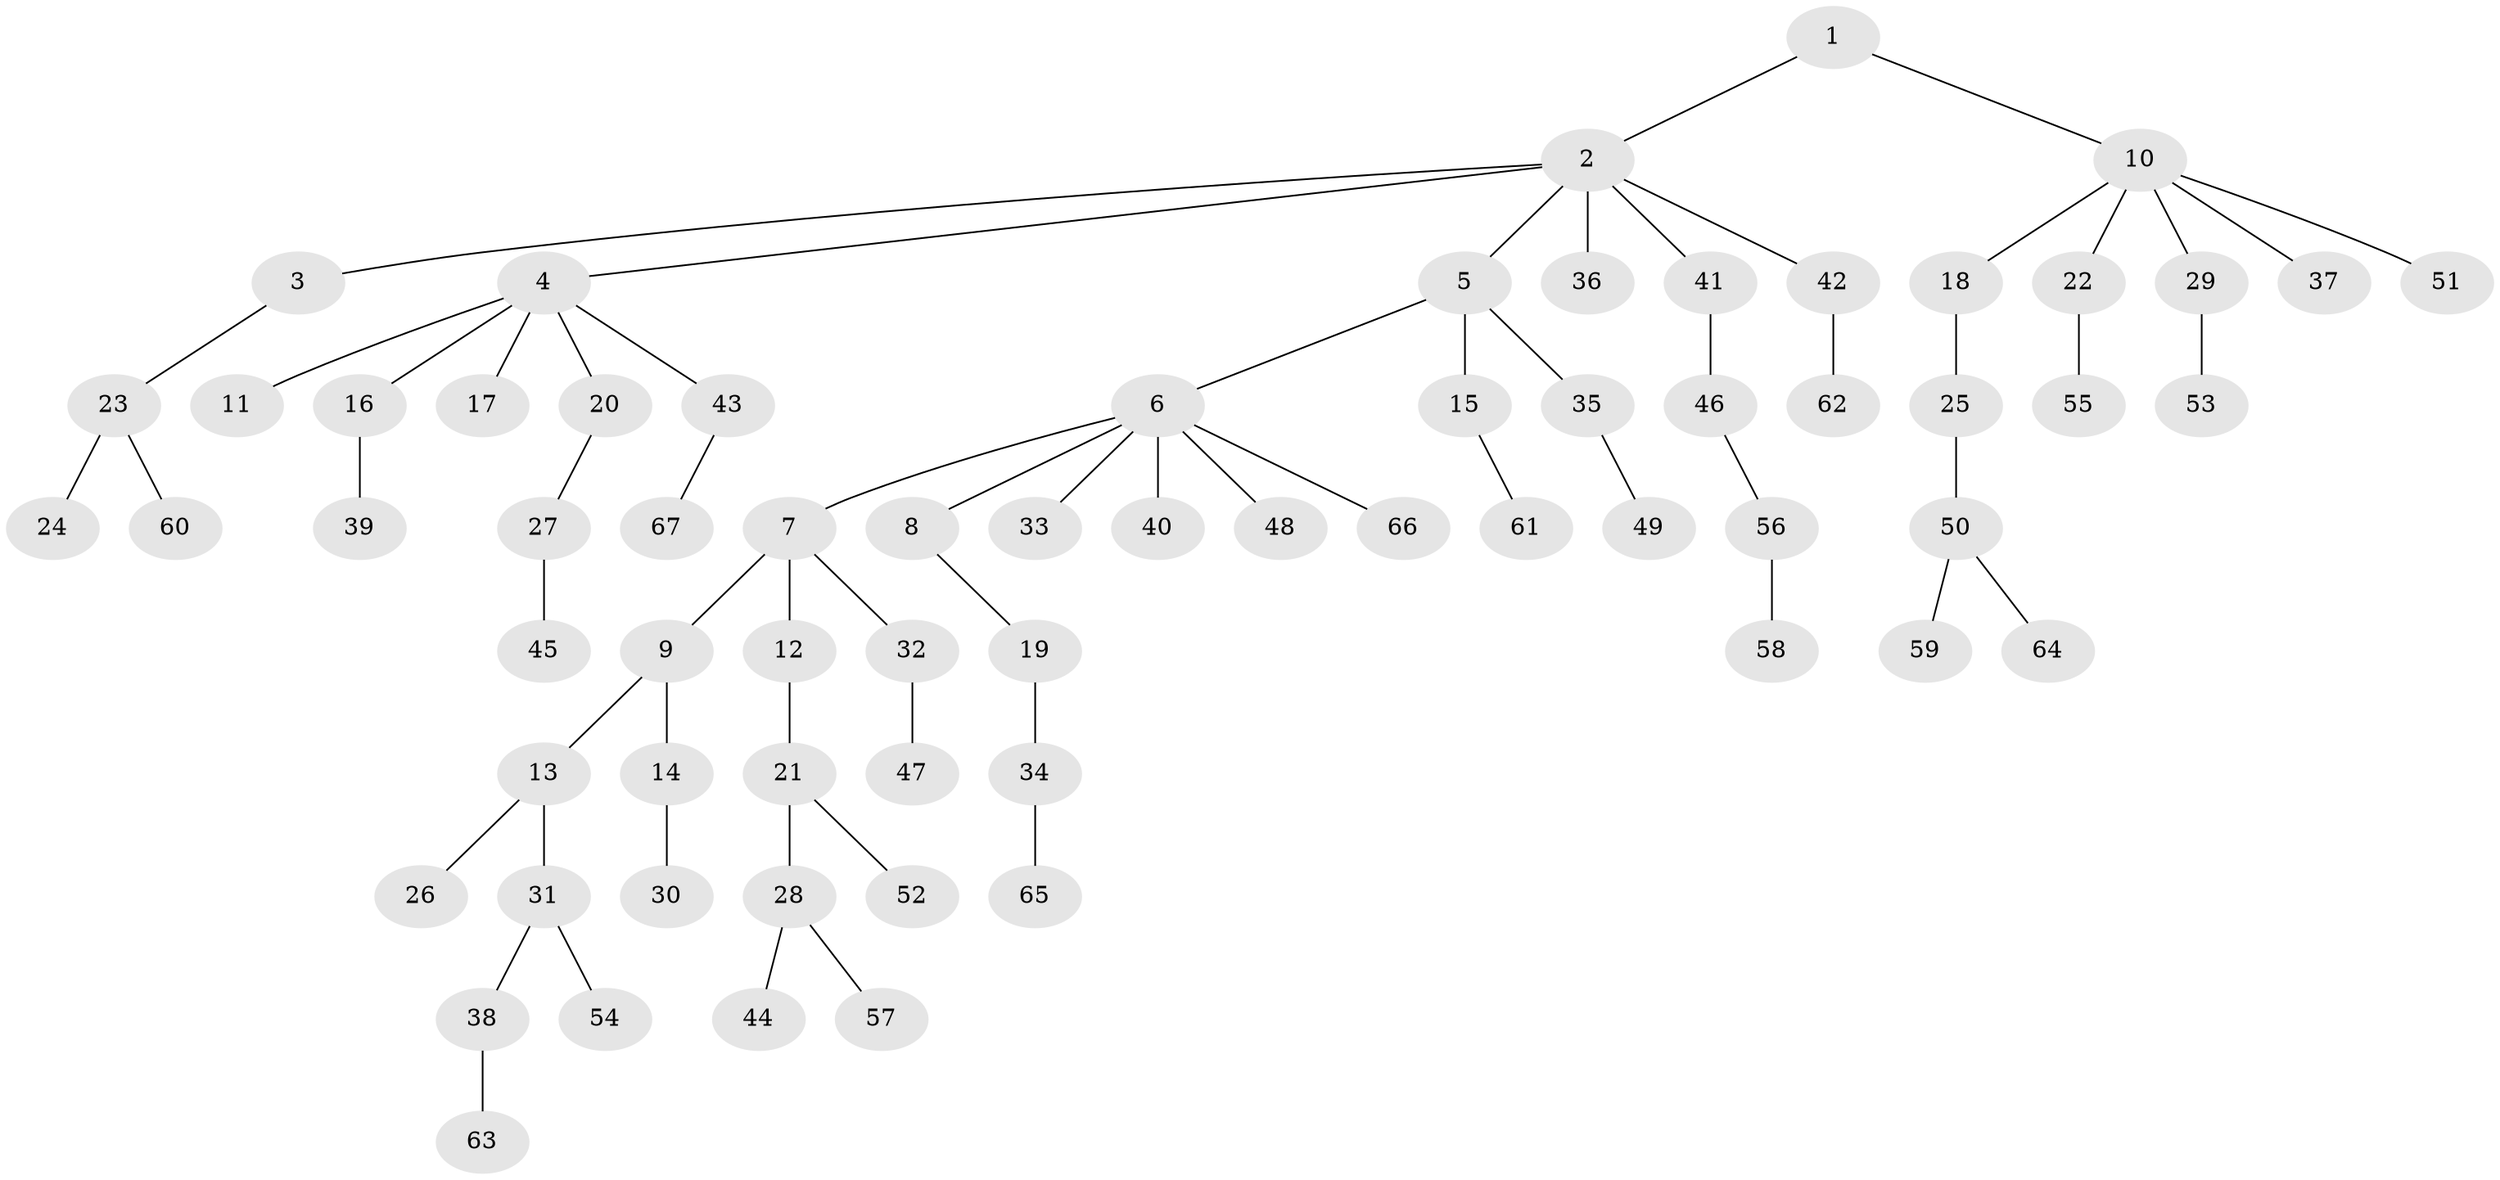 // Generated by graph-tools (version 1.1) at 2025/11/02/27/25 16:11:27]
// undirected, 67 vertices, 66 edges
graph export_dot {
graph [start="1"]
  node [color=gray90,style=filled];
  1;
  2;
  3;
  4;
  5;
  6;
  7;
  8;
  9;
  10;
  11;
  12;
  13;
  14;
  15;
  16;
  17;
  18;
  19;
  20;
  21;
  22;
  23;
  24;
  25;
  26;
  27;
  28;
  29;
  30;
  31;
  32;
  33;
  34;
  35;
  36;
  37;
  38;
  39;
  40;
  41;
  42;
  43;
  44;
  45;
  46;
  47;
  48;
  49;
  50;
  51;
  52;
  53;
  54;
  55;
  56;
  57;
  58;
  59;
  60;
  61;
  62;
  63;
  64;
  65;
  66;
  67;
  1 -- 2;
  1 -- 10;
  2 -- 3;
  2 -- 4;
  2 -- 5;
  2 -- 36;
  2 -- 41;
  2 -- 42;
  3 -- 23;
  4 -- 11;
  4 -- 16;
  4 -- 17;
  4 -- 20;
  4 -- 43;
  5 -- 6;
  5 -- 15;
  5 -- 35;
  6 -- 7;
  6 -- 8;
  6 -- 33;
  6 -- 40;
  6 -- 48;
  6 -- 66;
  7 -- 9;
  7 -- 12;
  7 -- 32;
  8 -- 19;
  9 -- 13;
  9 -- 14;
  10 -- 18;
  10 -- 22;
  10 -- 29;
  10 -- 37;
  10 -- 51;
  12 -- 21;
  13 -- 26;
  13 -- 31;
  14 -- 30;
  15 -- 61;
  16 -- 39;
  18 -- 25;
  19 -- 34;
  20 -- 27;
  21 -- 28;
  21 -- 52;
  22 -- 55;
  23 -- 24;
  23 -- 60;
  25 -- 50;
  27 -- 45;
  28 -- 44;
  28 -- 57;
  29 -- 53;
  31 -- 38;
  31 -- 54;
  32 -- 47;
  34 -- 65;
  35 -- 49;
  38 -- 63;
  41 -- 46;
  42 -- 62;
  43 -- 67;
  46 -- 56;
  50 -- 59;
  50 -- 64;
  56 -- 58;
}
